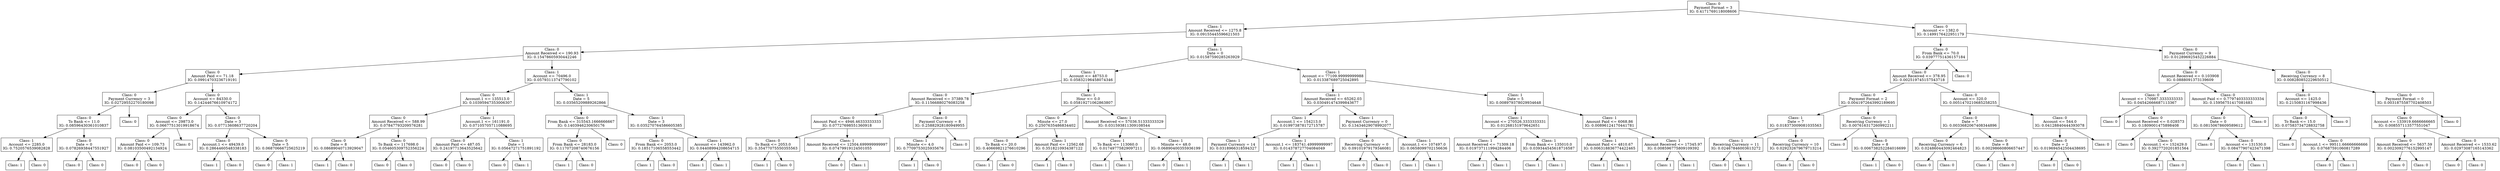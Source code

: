 digraph DecisionTree {
	rankdir=TD;
	node [shape=box];
	1647344094656 [label="Class: 0
Payment Format = 3
IG: 0.4171769118008606"];
	1647010763040 [label="Class: 1
Amount Received <= 1275.8
IG: 0.09155445596621503"];
	1647344094656 -> 1647010763040;
	1647010766400 [label="Class: 0
Amount Received <= 190.93
IG: 0.15478605930442246"];
	1647010763040 -> 1647010766400;
	1647010771536 [label="Class: 0
Amount Paid <= 71.18
IG: 0.09914703236719191"];
	1647010766400 -> 1647010771536;
	1647010774224 [label="Class: 0
Payment Currency = 3
IG: 0.02729552270180098"];
	1647010771536 -> 1647010774224;
	1647010774608 [label="Class: 0
To Bank <= 11.0
IG: 0.08596430361010837"];
	1647010774224 -> 1647010774608;
	1647010774992 [label="Class: 1
Account <= 2285.0
IG: 0.7520576539082828"];
	1647010774608 -> 1647010774992;
	1647010762848 [label="Class: 1
"];
	1647010774992 -> 1647010762848;
	1647010767936 [label="Class: 0
"];
	1647010774992 -> 1647010767936;
	1647010769568 [label="Class: 0
Date = 0
IG: 0.07826938447551927"];
	1647010774608 -> 1647010769568;
	1647010772448 [label="Class: 0
"];
	1647010769568 -> 1647010772448;
	1647010767504 [label="Class: 0
"];
	1647010769568 -> 1647010767504;
	1647010763184 [label="Class: 0
"];
	1647010774224 -> 1647010763184;
	1647010767264 [label="Class: 0
Account <= 84330.0
IG: 0.14244676610974172"];
	1647010771536 -> 1647010767264;
	1647010770096 [label="Class: 0
Account <= 29873.0
IG: 0.06677513019918674"];
	1647010767264 -> 1647010770096;
	1647010767600 [label="Class: 0
Amount Paid <= 109.73
IG: 0.08103500492134924"];
	1647010770096 -> 1647010767600;
	1647010767168 [label="Class: 0
"];
	1647010767600 -> 1647010767168;
	1647010769136 [label="Class: 0
"];
	1647010767600 -> 1647010769136;
	1647010774752 [label="Class: 0
"];
	1647010770096 -> 1647010774752;
	1647010773504 [label="Class: 0
Date = 3
IG: 0.07713608637720204"];
	1647010767264 -> 1647010773504;
	1647010760400 [label="Class: 0
Account.1 <= 49439.0
IG: 0.2864460548338183"];
	1647010773504 -> 1647010760400;
	1647010768512 [label="Class: 1
"];
	1647010760400 -> 1647010768512;
	1647010769040 [label="Class: 0
"];
	1647010760400 -> 1647010769040;
	1647010762080 [label="Class: 0
Date = 5
IG: 0.06870666725625219"];
	1647010773504 -> 1647010762080;
	1647010773936 [label="Class: 0
"];
	1647010762080 -> 1647010773936;
	1647010771344 [label="Class: 1
"];
	1647010762080 -> 1647010771344;
	1647010774416 [label="Class: 1
Account <= 70496.0
IG: 0.05793113747790102"];
	1647010766400 -> 1647010774416;
	1647010773408 [label="Class: 0
Account.1 <= 135513.0
IG: 0.10395947353006307"];
	1647010774416 -> 1647010773408;
	1647010761840 [label="Class: 0
Amount Received <= 588.99
IG: 0.07847793209576281"];
	1647010773408 -> 1647010761840;
	1647010773648 [label="Class: 0
Date = 8
IG: 0.08689040713929047"];
	1647010761840 -> 1647010773648;
	1647010769952 [label="Class: 1
"];
	1647010773648 -> 1647010769952;
	1647010768608 [label="Class: 0
"];
	1647010773648 -> 1647010768608;
	1647010768752 [label="Class: 0
To Bank <= 117698.0
IG: 0.054605309752356224"];
	1647010761840 -> 1647010768752;
	1647010760880 [label="Class: 0
"];
	1647010768752 -> 1647010760880;
	1647010766784 [label="Class: 0
"];
	1647010768752 -> 1647010766784;
	1647010767840 [label="Class: 1
Account.1 <= 161191.0
IG: 0.07105705711088695"];
	1647010773408 -> 1647010767840;
	1647010771296 [label="Class: 0
Amount Paid <= 487.05
IG: 0.24197713643525642"];
	1647010767840 -> 1647010771296;
	1647010772160 [label="Class: 0
"];
	1647010771296 -> 1647010772160;
	1647010770912 [label="Class: 0
"];
	1647010771296 -> 1647010770912;
	1647010764528 [label="Class: 1
Date = 1
IG: 0.05647271751891192"];
	1647010767840 -> 1647010764528;
	1647010774080 [label="Class: 0
"];
	1647010764528 -> 1647010774080;
	1647010773360 [label="Class: 1
"];
	1647010764528 -> 1647010773360;
	1647010771008 [label="Class: 1
Date = 5
IG: 0.03565209889262866"];
	1647010774416 -> 1647010771008;
	1647010773888 [label="Class: 0
From Bank <= 315543.1666666667
IG: 0.1403946230650176"];
	1647010771008 -> 1647010773888;
	1647010768416 [label="Class: 0
From Bank <= 28183.0
IG: 0.11707208740676156"];
	1647010773888 -> 1647010768416;
	1647010761072 [label="Class: 1
"];
	1647010768416 -> 1647010761072;
	1647010770336 [label="Class: 0
"];
	1647010768416 -> 1647010770336;
	1647010768896 [label="Class: 0
"];
	1647010773888 -> 1647010768896;
	1647010770432 [label="Class: 1
Date = 3
IG: 0.035270764586605385"];
	1647010771008 -> 1647010770432;
	1647010771920 [label="Class: 0
From Bank <= 2053.0
IG: 0.18517106558553442"];
	1647010770432 -> 1647010771920;
	1647010770048 [label="Class: 1
"];
	1647010771920 -> 1647010770048;
	1647010772592 [label="Class: 0
"];
	1647010771920 -> 1647010772592;
	1647010774320 [label="Class: 1
Account <= 143962.0
IG: 0.04408994208654715"];
	1647010770432 -> 1647010774320;
	1647010769184 [label="Class: 1
"];
	1647010774320 -> 1647010769184;
	1647010772928 [label="Class: 1
"];
	1647010774320 -> 1647010772928;
	1647010770864 [label="Class: 1
Date = 0
IG: 0.01587590285263929"];
	1647010763040 -> 1647010770864;
	1647010771056 [label="Class: 1
Account <= 48753.0
IG: 0.05832196458074346"];
	1647010770864 -> 1647010771056;
	1647010770288 [label="Class: 0
Amount Received <= 37389.78
IG: 0.11566880276083258"];
	1647010771056 -> 1647010770288;
	1647010767648 [label="Class: 0
Amount Paid <= 4946.46333333333
IG: 0.07727698551360918"];
	1647010770288 -> 1647010767648;
	1647344097200 [label="Class: 0
To Bank <= 2053.0
IG: 0.35477075550355563"];
	1647010767648 -> 1647344097200;
	1647010761312 [label="Class: 1
"];
	1647344097200 -> 1647010761312;
	1647010767552 [label="Class: 0
"];
	1647344097200 -> 1647010767552;
	1647010767744 [label="Class: 1
Amount Received <= 12504.699999999997
IG: 0.07479919124501055"];
	1647010767648 -> 1647010767744;
	1647010774368 [label="Class: 0
"];
	1647010767744 -> 1647010774368;
	1647010765296 [label="Class: 1
"];
	1647010767744 -> 1647010765296;
	1647010767024 [label="Class: 0
Payment Currency = 8
IG: 0.25882928180949955"];
	1647010770288 -> 1647010767024;
	1645664264464 [label="Class: 1
Minute <= 4.0
IG: 0.7709753025935676"];
	1647010767024 -> 1645664264464;
	1647010767792 [label="Class: 1
"];
	1645664264464 -> 1647010767792;
	1647010764048 [label="Class: 0
"];
	1645664264464 -> 1647010764048;
	1645664263840 [label="Class: 0
"];
	1647010767024 -> 1645664263840;
	1647010769328 [label="Class: 1
Hour <= 0.0
IG: 0.05819271062863807"];
	1647010771056 -> 1647010769328;
	1647010768800 [label="Class: 0
Minute <= 27.0
IG: 0.2507635486834402"];
	1647010769328 -> 1647010768800;
	1647010772016 [label="Class: 0
To Bank <= 20.0
IG: 0.40669821276610296"];
	1647010768800 -> 1647010772016;
	1647010770480 [label="Class: 1
"];
	1647010772016 -> 1647010770480;
	1647010770576 [label="Class: 0
"];
	1647010772016 -> 1647010770576;
	1647010765536 [label="Class: 1
Amount Paid <= 12562.68
IG: 0.3518210934387122"];
	1647010768800 -> 1647010765536;
	1647010773168 [label="Class: 1
"];
	1647010765536 -> 1647010773168;
	1647010768560 [label="Class: 0
"];
	1647010765536 -> 1647010768560;
	1647010767216 [label="Class: 1
Amount Received <= 57036.51333333329
IG: 0.031593811309108544"];
	1647010769328 -> 1647010767216;
	1647010770624 [label="Class: 1
To Bank <= 113060.0
IG: 0.01749775829097211"];
	1647010767216 -> 1647010770624;
	1647010771872 [label="Class: 1
"];
	1647010770624 -> 1647010771872;
	1647010773840 [label="Class: 1
"];
	1647010770624 -> 1647010773840;
	1647010766544 [label="Class: 1
Minute <= 48.0
IG: 0.06890400355936199"];
	1647010767216 -> 1647010766544;
	1647010762128 [label="Class: 0
"];
	1647010766544 -> 1647010762128;
	1647010767360 [label="Class: 1
"];
	1647010766544 -> 1647010767360;
	1647010766448 [label="Class: 1
Account <= 77109.99999999988
IG: 0.013387689725042895"];
	1647010770864 -> 1647010766448;
	1647010772304 [label="Class: 1
Amount Received <= 65262.03
IG: 0.030491474399843677"];
	1647010766448 -> 1647010772304;
	1647010766352 [label="Class: 1
Account.1 <= 154213.0
IG: 0.019973878172715787"];
	1647010772304 -> 1647010766352;
	1647404742400 [label="Class: 1
Payment Currency = 14
IG: 0.0318966318594327"];
	1647010766352 -> 1647404742400;
	1647404741152 [label="Class: 1
"];
	1647404742400 -> 1647404741152;
	1647404742304 [label="Class: 1
"];
	1647404742400 -> 1647404742304;
	1647404744080 [label="Class: 1
Account.1 <= 183741.49999999997
IG: 0.014378727704084049"];
	1647010766352 -> 1647404744080;
	1647404744656 [label="Class: 1
"];
	1647404744080 -> 1647404744656;
	1647404744128 [label="Class: 1
"];
	1647404744080 -> 1647404744128;
	1647010769520 [label="Class: 1
Payment Currency = 0
IG: 0.13434629078992077"];
	1647010772304 -> 1647010769520;
	1647404739664 [label="Class: 0
Receiving Currency = 0
IG: 0.09101979179346081"];
	1647010769520 -> 1647404739664;
	1647404738752 [label="Class: 0
"];
	1647404739664 -> 1647404738752;
	1647404739760 [label="Class: 0
"];
	1647404739664 -> 1647404739760;
	1647404744560 [label="Class: 1
Account.1 <= 107497.0
IG: 0.0658099702156636"];
	1647010769520 -> 1647404744560;
	1647404740240 [label="Class: 1
"];
	1647404744560 -> 1647404740240;
	1647404740288 [label="Class: 1
"];
	1647404744560 -> 1647404740288;
	1647010771152 [label="Class: 1
Date = 5
IG: 0.008979378029934648"];
	1647010766448 -> 1647010771152;
	1647404744032 [label="Class: 1
Account <= 270526.3333333331
IG: 0.01268151979642651"];
	1647010771152 -> 1647404744032;
	1647404737888 [label="Class: 1
Amount Received <= 71309.18
IG: 0.019737111994284406"];
	1647404744032 -> 1647404737888;
	1647404742928 [label="Class: 1
"];
	1647404737888 -> 1647404742928;
	1647404744272 [label="Class: 1
"];
	1647404737888 -> 1647404744272;
	1647404740384 [label="Class: 1
From Bank <= 135010.0
IG: 0.039344545618716587"];
	1647404744032 -> 1647404740384;
	1647404741056 [label="Class: 1
"];
	1647404740384 -> 1647404741056;
	1647404742016 [label="Class: 1
"];
	1647404740384 -> 1647404742016;
	1647404740768 [label="Class: 1
Amount Paid <= 6068.86
IG: 0.00896124170441781"];
	1647010771152 -> 1647404740768;
	1647404742976 [label="Class: 1
Amount Paid <= 4810.67
IG: 0.006318836774422465"];
	1647404740768 -> 1647404742976;
	1647404742736 [label="Class: 1
"];
	1647404742976 -> 1647404742736;
	1647404743120 [label="Class: 1
"];
	1647404742976 -> 1647404743120;
	1647404743984 [label="Class: 1
Amount Received <= 17345.97
IG: 0.008596775809109392"];
	1647404740768 -> 1647404743984;
	1647404740864 [label="Class: 1
"];
	1647404743984 -> 1647404740864;
	1647404739856 [label="Class: 1
"];
	1647404743984 -> 1647404739856;
	1647010770144 [label="Class: 0
Account <= 1382.0
IG: 0.1499176422951179"];
	1647344094656 -> 1647010770144;
	1647404739952 [label="Class: 0
From Bank <= 70.0
IG: 0.03977751436157184"];
	1647010770144 -> 1647404739952;
	1647404743888 [label="Class: 0
Amount Received <= 378.95
IG: 0.002519745157543718"];
	1647404739952 -> 1647404743888;
	1647404740144 [label="Class: 0
Payment Format = 2
IG: 0.0041972643992189695"];
	1647404743888 -> 1647404740144;
	1647404743504 [label="Class: 1
Date = 7
IG: 0.018373009081035563"];
	1647404740144 -> 1647404743504;
	1647404742784 [label="Class: 1
Receiving Currency = 11
IG: 0.02467846003613272"];
	1647404743504 -> 1647404742784;
	1647404743360 [label="Class: 0
"];
	1647404742784 -> 1647404743360;
	1647404742544 [label="Class: 1
"];
	1647404742784 -> 1647404742544;
	1647404740720 [label="Class: 0
Receiving Currency = 10
IG: 0.029232679679713214"];
	1647404743504 -> 1647404740720;
	1647404741248 [label="Class: 0
"];
	1647404740720 -> 1647404741248;
	1647404740480 [label="Class: 0
"];
	1647404740720 -> 1647404740480;
	1647404743648 [label="Class: 0
Receiving Currency = 1
IG: 0.007616317260992211"];
	1647404740144 -> 1647404743648;
	1647404740528 [label="Class: 0
"];
	1647404743648 -> 1647404740528;
	1647404741920 [label="Class: 0
Date = 8
IG: 0.006738252284016699"];
	1647404743648 -> 1647404741920;
	1647404740000 [label="Class: 1
"];
	1647404741920 -> 1647404740000;
	1647404738896 [label="Class: 0
"];
	1647404741920 -> 1647404738896;
	1647404743312 [label="Class: 0
Account <= 320.0
IG: 0.0051470210685258255"];
	1647404743888 -> 1647404743312;
	1647404737696 [label="Class: 0
Date = 7
IG: 0.0033682067408344896"];
	1647404743312 -> 1647404737696;
	1647404744176 [label="Class: 0
Receiving Currency = 6
IG: 0.024860443092464823"];
	1647404737696 -> 1647404744176;
	1647404738320 [label="Class: 0
"];
	1647404744176 -> 1647404738320;
	1646984011904 [label="Class: 0
"];
	1647404744176 -> 1646984011904;
	1647404736592 [label="Class: 0
Date = 8
IG: 0.00298660806657447"];
	1647404737696 -> 1647404736592;
	1646984011472 [label="Class: 1
"];
	1647404736592 -> 1646984011472;
	1646984005424 [label="Class: 0
"];
	1647404736592 -> 1646984005424;
	1647404742256 [label="Class: 0
Account <= 544.0
IG: 0.04128840444393078"];
	1647404743312 -> 1647404742256;
	1646984003744 [label="Class: 0
Date = 2
IG: 0.019694542504438695"];
	1647404742256 -> 1646984003744;
	1646984012384 [label="Class: 0
"];
	1646984003744 -> 1646984012384;
	1646984003696 [label="Class: 0
"];
	1646984003744 -> 1646984003696;
	1646984010464 [label="Class: 0
"];
	1647404742256 -> 1646984010464;
	1647404744512 [label="Class: 0
"];
	1647404739952 -> 1647404744512;
	1647404741632 [label="Class: 0
Payment Currency = 9
IG: 0.012896925452226884"];
	1647010770144 -> 1647404741632;
	1646984010416 [label="Class: 0
Amount Received <= 0.103908
IG: 0.0888091373139609"];
	1647404741632 -> 1646984010416;
	1646984007536 [label="Class: 0
Account <= 170987.3333333333
IG: 0.04542666687113367"];
	1646984010416 -> 1646984007536;
	1646984010848 [label="Class: 0
"];
	1646984007536 -> 1646984010848;
	1646984009696 [label="Class: 0
Amount Received <= 0.028573
IG: 0.1809001475898408"];
	1646984007536 -> 1646984009696;
	1646984006288 [label="Class: 0
"];
	1646984009696 -> 1646984006288;
	1646984006000 [label="Class: 0
Account.1 <= 152429.0
IG: 0.3927720201851564"];
	1646984009696 -> 1646984006000;
	1646984004128 [label="Class: 1
"];
	1646984006000 -> 1646984004128;
	1646984004944 [label="Class: 0
"];
	1646984006000 -> 1646984004944;
	1646984004272 [label="Class: 0
Amount Paid <= 0.7797403333333334
IG: 0.15956751417081683"];
	1646984010416 -> 1646984004272;
	1646984012000 [label="Class: 0
Date = 0
IG: 0.08150678609589612"];
	1646984004272 -> 1646984012000;
	1646984004224 [label="Class: 0
"];
	1646984012000 -> 1646984004224;
	1646984009840 [label="Class: 0
Account <= 131530.0
IG: 0.08477907423471398"];
	1646984012000 -> 1646984009840;
	1646984004368 [label="Class: 0
"];
	1646984009840 -> 1646984004368;
	1646984006096 [label="Class: 1
"];
	1646984009840 -> 1646984006096;
	1646984009408 [label="Class: 0
"];
	1646984004272 -> 1646984009408;
	1646984004416 [label="Class: 0
Receiving Currency = 8
IG: 0.008280852229650512"];
	1647404741632 -> 1646984004416;
	1646984006384 [label="Class: 0
Account <= 1425.0
IG: 0.2150831167998436"];
	1646984004416 -> 1646984006384;
	1646984009984 [label="Class: 0
To Bank <= 15.0
IG: 0.07583734728832758"];
	1646984006384 -> 1646984009984;
	1646984012144 [label="Class: 0
"];
	1646984009984 -> 1646984012144;
	1646984005136 [label="Class: 0
Account.1 <= 99511.66666666666
IG: 0.07687591060817289"];
	1646984009984 -> 1646984005136;
	1646984006192 [label="Class: 0
"];
	1646984005136 -> 1646984006192;
	1646984008544 [label="Class: 1
"];
	1646984005136 -> 1646984008544;
	1646984012336 [label="Class: 0
"];
	1646984006384 -> 1646984012336;
	1646984007920 [label="Class: 0
Payment Format = 0
IG: 0.0031875587702408503"];
	1646984004416 -> 1646984007920;
	1646984011088 [label="Class: 0
Account <= 133919.6666666665
IG: 0.008557113577551047"];
	1646984007920 -> 1646984011088;
	1646984013632 [label="Class: 0
Amount Received <= 5637.59
IG: 0.0023092776152995147"];
	1646984011088 -> 1646984013632;
	1646984006576 [label="Class: 0
"];
	1646984013632 -> 1646984006576;
	1646984013824 [label="Class: 0
"];
	1646984013632 -> 1646984013824;
	1646984011232 [label="Class: 0
Amount Received <= 1533.62
IG: 0.02973087165143362"];
	1646984011088 -> 1646984011232;
	1646984010800 [label="Class: 0
"];
	1646984011232 -> 1646984010800;
	1646984012816 [label="Class: 0
"];
	1646984011232 -> 1646984012816;
	1646984005376 [label="Class: 0
"];
	1646984007920 -> 1646984005376;
}
